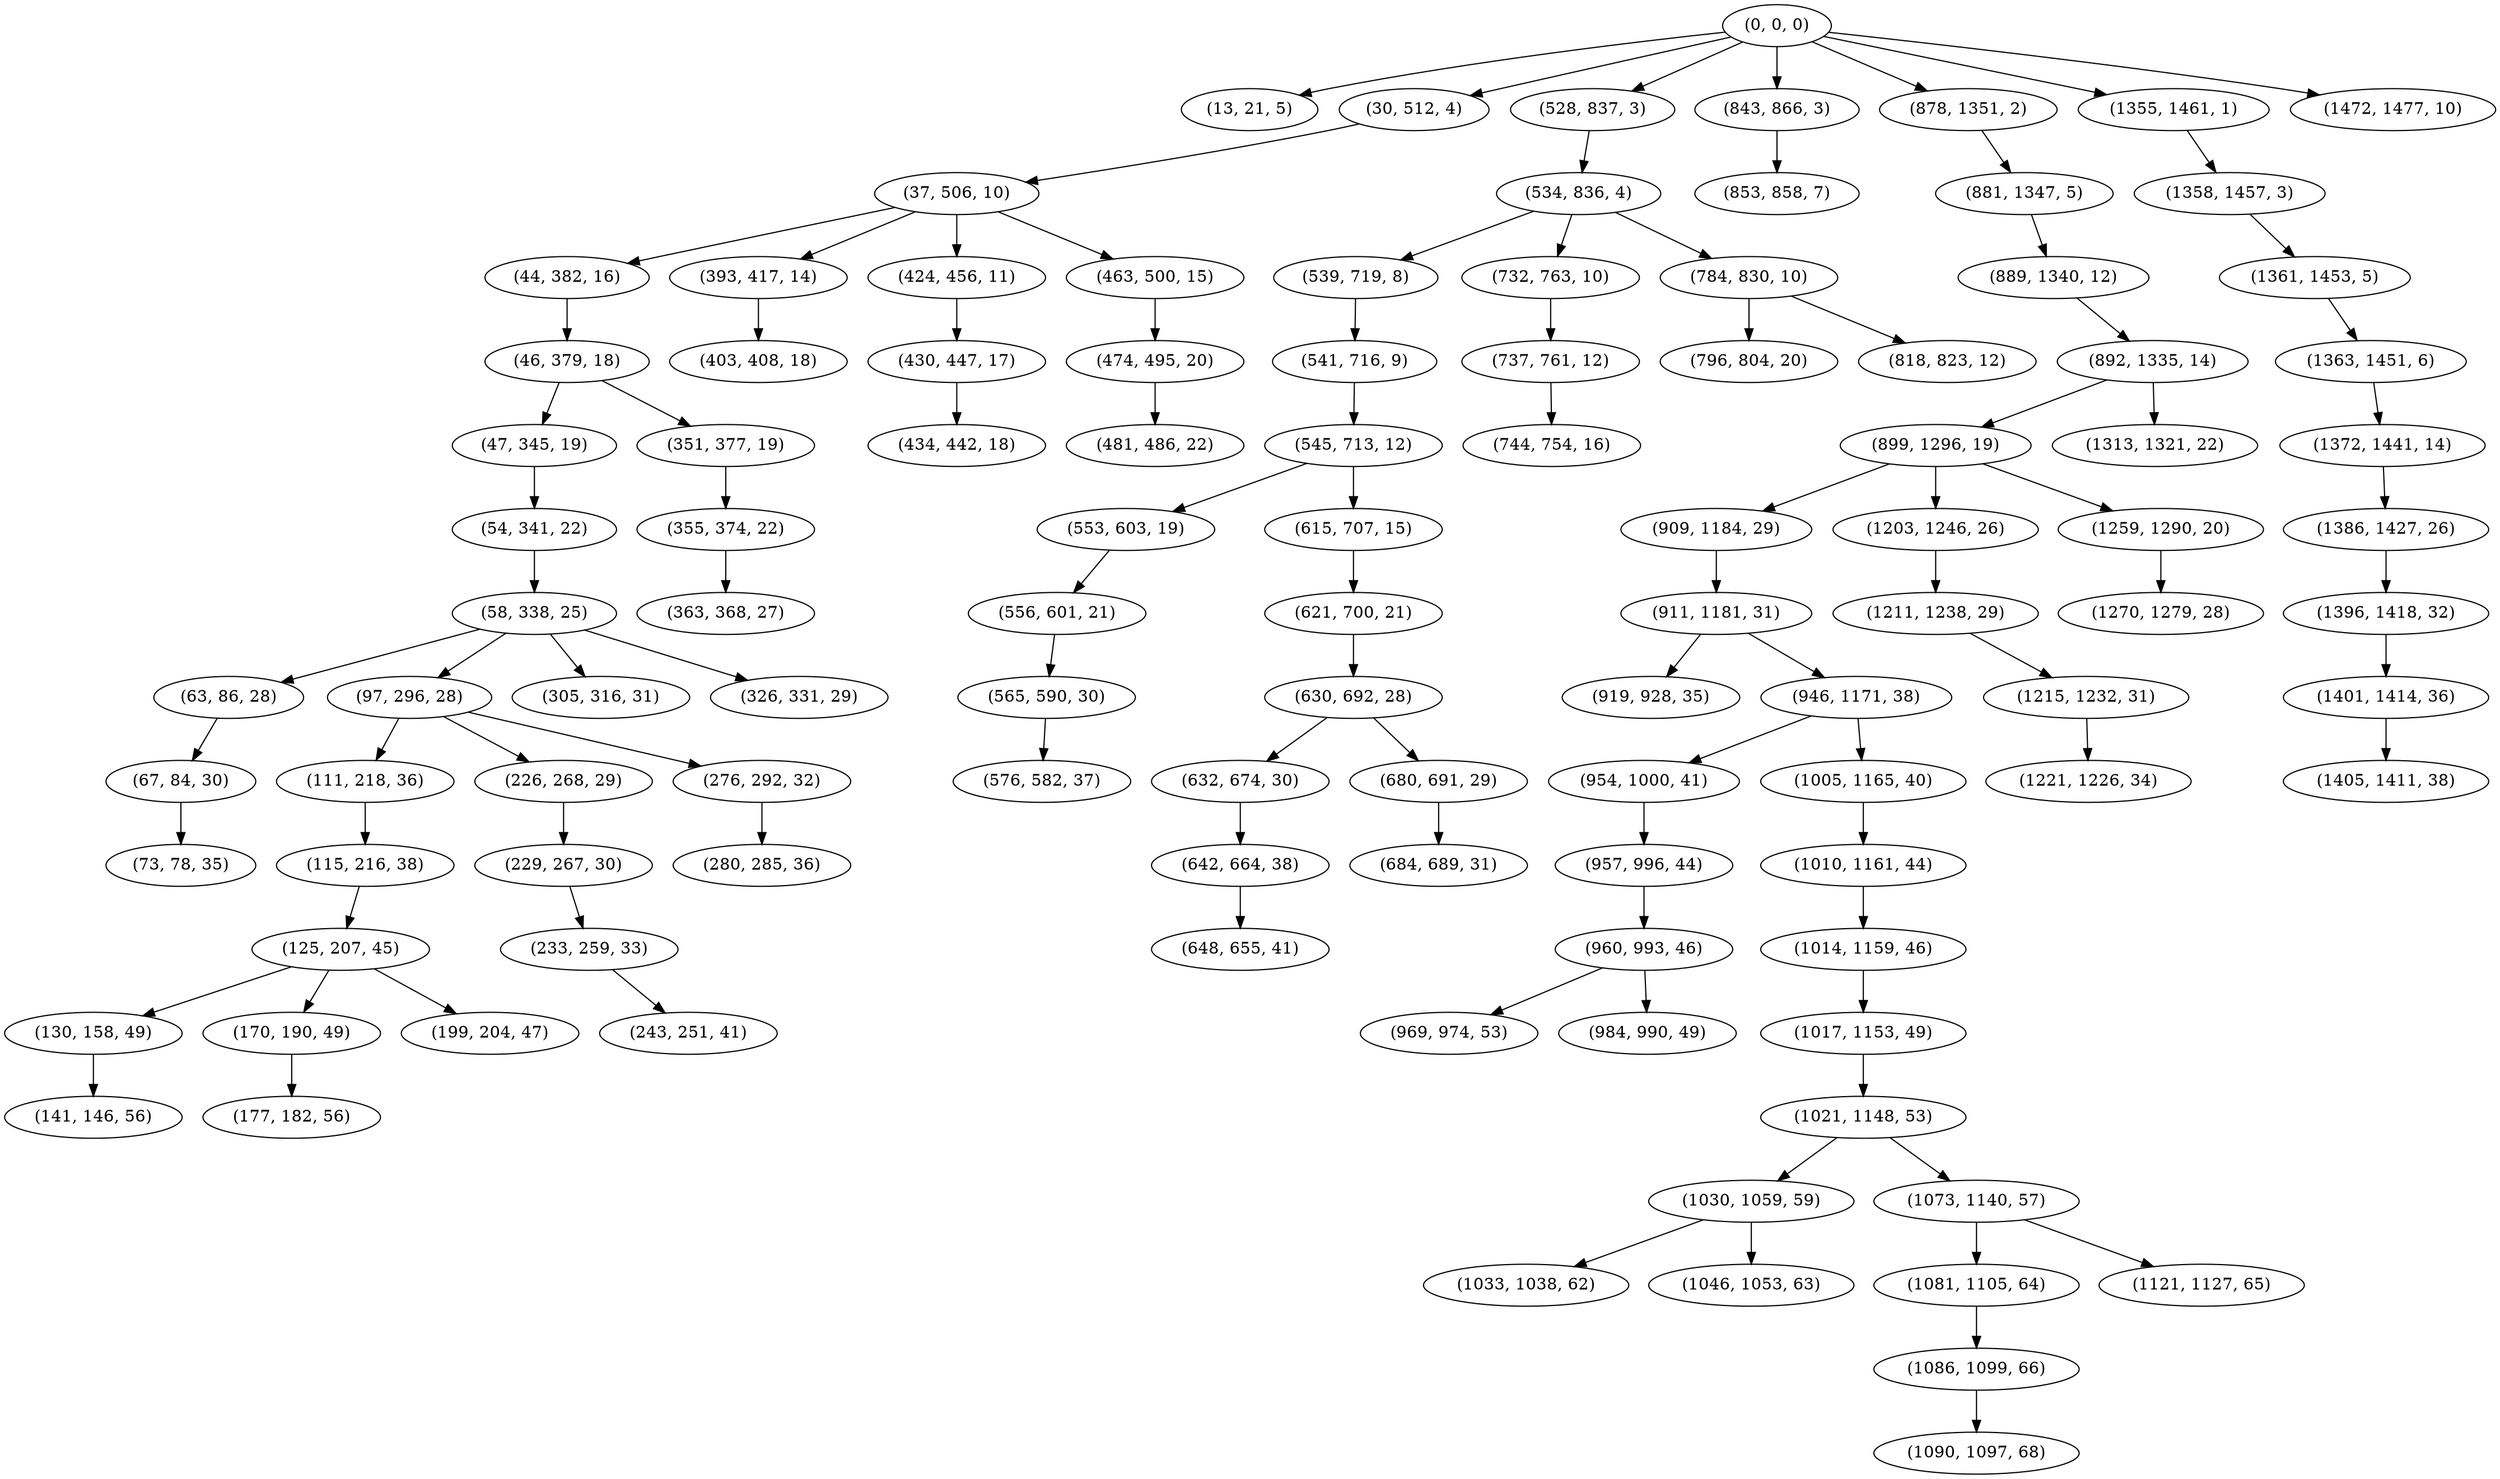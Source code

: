 digraph tree {
    "(0, 0, 0)";
    "(13, 21, 5)";
    "(30, 512, 4)";
    "(37, 506, 10)";
    "(44, 382, 16)";
    "(46, 379, 18)";
    "(47, 345, 19)";
    "(54, 341, 22)";
    "(58, 338, 25)";
    "(63, 86, 28)";
    "(67, 84, 30)";
    "(73, 78, 35)";
    "(97, 296, 28)";
    "(111, 218, 36)";
    "(115, 216, 38)";
    "(125, 207, 45)";
    "(130, 158, 49)";
    "(141, 146, 56)";
    "(170, 190, 49)";
    "(177, 182, 56)";
    "(199, 204, 47)";
    "(226, 268, 29)";
    "(229, 267, 30)";
    "(233, 259, 33)";
    "(243, 251, 41)";
    "(276, 292, 32)";
    "(280, 285, 36)";
    "(305, 316, 31)";
    "(326, 331, 29)";
    "(351, 377, 19)";
    "(355, 374, 22)";
    "(363, 368, 27)";
    "(393, 417, 14)";
    "(403, 408, 18)";
    "(424, 456, 11)";
    "(430, 447, 17)";
    "(434, 442, 18)";
    "(463, 500, 15)";
    "(474, 495, 20)";
    "(481, 486, 22)";
    "(528, 837, 3)";
    "(534, 836, 4)";
    "(539, 719, 8)";
    "(541, 716, 9)";
    "(545, 713, 12)";
    "(553, 603, 19)";
    "(556, 601, 21)";
    "(565, 590, 30)";
    "(576, 582, 37)";
    "(615, 707, 15)";
    "(621, 700, 21)";
    "(630, 692, 28)";
    "(632, 674, 30)";
    "(642, 664, 38)";
    "(648, 655, 41)";
    "(680, 691, 29)";
    "(684, 689, 31)";
    "(732, 763, 10)";
    "(737, 761, 12)";
    "(744, 754, 16)";
    "(784, 830, 10)";
    "(796, 804, 20)";
    "(818, 823, 12)";
    "(843, 866, 3)";
    "(853, 858, 7)";
    "(878, 1351, 2)";
    "(881, 1347, 5)";
    "(889, 1340, 12)";
    "(892, 1335, 14)";
    "(899, 1296, 19)";
    "(909, 1184, 29)";
    "(911, 1181, 31)";
    "(919, 928, 35)";
    "(946, 1171, 38)";
    "(954, 1000, 41)";
    "(957, 996, 44)";
    "(960, 993, 46)";
    "(969, 974, 53)";
    "(984, 990, 49)";
    "(1005, 1165, 40)";
    "(1010, 1161, 44)";
    "(1014, 1159, 46)";
    "(1017, 1153, 49)";
    "(1021, 1148, 53)";
    "(1030, 1059, 59)";
    "(1033, 1038, 62)";
    "(1046, 1053, 63)";
    "(1073, 1140, 57)";
    "(1081, 1105, 64)";
    "(1086, 1099, 66)";
    "(1090, 1097, 68)";
    "(1121, 1127, 65)";
    "(1203, 1246, 26)";
    "(1211, 1238, 29)";
    "(1215, 1232, 31)";
    "(1221, 1226, 34)";
    "(1259, 1290, 20)";
    "(1270, 1279, 28)";
    "(1313, 1321, 22)";
    "(1355, 1461, 1)";
    "(1358, 1457, 3)";
    "(1361, 1453, 5)";
    "(1363, 1451, 6)";
    "(1372, 1441, 14)";
    "(1386, 1427, 26)";
    "(1396, 1418, 32)";
    "(1401, 1414, 36)";
    "(1405, 1411, 38)";
    "(1472, 1477, 10)";
    "(0, 0, 0)" -> "(13, 21, 5)";
    "(0, 0, 0)" -> "(30, 512, 4)";
    "(0, 0, 0)" -> "(528, 837, 3)";
    "(0, 0, 0)" -> "(843, 866, 3)";
    "(0, 0, 0)" -> "(878, 1351, 2)";
    "(0, 0, 0)" -> "(1355, 1461, 1)";
    "(0, 0, 0)" -> "(1472, 1477, 10)";
    "(30, 512, 4)" -> "(37, 506, 10)";
    "(37, 506, 10)" -> "(44, 382, 16)";
    "(37, 506, 10)" -> "(393, 417, 14)";
    "(37, 506, 10)" -> "(424, 456, 11)";
    "(37, 506, 10)" -> "(463, 500, 15)";
    "(44, 382, 16)" -> "(46, 379, 18)";
    "(46, 379, 18)" -> "(47, 345, 19)";
    "(46, 379, 18)" -> "(351, 377, 19)";
    "(47, 345, 19)" -> "(54, 341, 22)";
    "(54, 341, 22)" -> "(58, 338, 25)";
    "(58, 338, 25)" -> "(63, 86, 28)";
    "(58, 338, 25)" -> "(97, 296, 28)";
    "(58, 338, 25)" -> "(305, 316, 31)";
    "(58, 338, 25)" -> "(326, 331, 29)";
    "(63, 86, 28)" -> "(67, 84, 30)";
    "(67, 84, 30)" -> "(73, 78, 35)";
    "(97, 296, 28)" -> "(111, 218, 36)";
    "(97, 296, 28)" -> "(226, 268, 29)";
    "(97, 296, 28)" -> "(276, 292, 32)";
    "(111, 218, 36)" -> "(115, 216, 38)";
    "(115, 216, 38)" -> "(125, 207, 45)";
    "(125, 207, 45)" -> "(130, 158, 49)";
    "(125, 207, 45)" -> "(170, 190, 49)";
    "(125, 207, 45)" -> "(199, 204, 47)";
    "(130, 158, 49)" -> "(141, 146, 56)";
    "(170, 190, 49)" -> "(177, 182, 56)";
    "(226, 268, 29)" -> "(229, 267, 30)";
    "(229, 267, 30)" -> "(233, 259, 33)";
    "(233, 259, 33)" -> "(243, 251, 41)";
    "(276, 292, 32)" -> "(280, 285, 36)";
    "(351, 377, 19)" -> "(355, 374, 22)";
    "(355, 374, 22)" -> "(363, 368, 27)";
    "(393, 417, 14)" -> "(403, 408, 18)";
    "(424, 456, 11)" -> "(430, 447, 17)";
    "(430, 447, 17)" -> "(434, 442, 18)";
    "(463, 500, 15)" -> "(474, 495, 20)";
    "(474, 495, 20)" -> "(481, 486, 22)";
    "(528, 837, 3)" -> "(534, 836, 4)";
    "(534, 836, 4)" -> "(539, 719, 8)";
    "(534, 836, 4)" -> "(732, 763, 10)";
    "(534, 836, 4)" -> "(784, 830, 10)";
    "(539, 719, 8)" -> "(541, 716, 9)";
    "(541, 716, 9)" -> "(545, 713, 12)";
    "(545, 713, 12)" -> "(553, 603, 19)";
    "(545, 713, 12)" -> "(615, 707, 15)";
    "(553, 603, 19)" -> "(556, 601, 21)";
    "(556, 601, 21)" -> "(565, 590, 30)";
    "(565, 590, 30)" -> "(576, 582, 37)";
    "(615, 707, 15)" -> "(621, 700, 21)";
    "(621, 700, 21)" -> "(630, 692, 28)";
    "(630, 692, 28)" -> "(632, 674, 30)";
    "(630, 692, 28)" -> "(680, 691, 29)";
    "(632, 674, 30)" -> "(642, 664, 38)";
    "(642, 664, 38)" -> "(648, 655, 41)";
    "(680, 691, 29)" -> "(684, 689, 31)";
    "(732, 763, 10)" -> "(737, 761, 12)";
    "(737, 761, 12)" -> "(744, 754, 16)";
    "(784, 830, 10)" -> "(796, 804, 20)";
    "(784, 830, 10)" -> "(818, 823, 12)";
    "(843, 866, 3)" -> "(853, 858, 7)";
    "(878, 1351, 2)" -> "(881, 1347, 5)";
    "(881, 1347, 5)" -> "(889, 1340, 12)";
    "(889, 1340, 12)" -> "(892, 1335, 14)";
    "(892, 1335, 14)" -> "(899, 1296, 19)";
    "(892, 1335, 14)" -> "(1313, 1321, 22)";
    "(899, 1296, 19)" -> "(909, 1184, 29)";
    "(899, 1296, 19)" -> "(1203, 1246, 26)";
    "(899, 1296, 19)" -> "(1259, 1290, 20)";
    "(909, 1184, 29)" -> "(911, 1181, 31)";
    "(911, 1181, 31)" -> "(919, 928, 35)";
    "(911, 1181, 31)" -> "(946, 1171, 38)";
    "(946, 1171, 38)" -> "(954, 1000, 41)";
    "(946, 1171, 38)" -> "(1005, 1165, 40)";
    "(954, 1000, 41)" -> "(957, 996, 44)";
    "(957, 996, 44)" -> "(960, 993, 46)";
    "(960, 993, 46)" -> "(969, 974, 53)";
    "(960, 993, 46)" -> "(984, 990, 49)";
    "(1005, 1165, 40)" -> "(1010, 1161, 44)";
    "(1010, 1161, 44)" -> "(1014, 1159, 46)";
    "(1014, 1159, 46)" -> "(1017, 1153, 49)";
    "(1017, 1153, 49)" -> "(1021, 1148, 53)";
    "(1021, 1148, 53)" -> "(1030, 1059, 59)";
    "(1021, 1148, 53)" -> "(1073, 1140, 57)";
    "(1030, 1059, 59)" -> "(1033, 1038, 62)";
    "(1030, 1059, 59)" -> "(1046, 1053, 63)";
    "(1073, 1140, 57)" -> "(1081, 1105, 64)";
    "(1073, 1140, 57)" -> "(1121, 1127, 65)";
    "(1081, 1105, 64)" -> "(1086, 1099, 66)";
    "(1086, 1099, 66)" -> "(1090, 1097, 68)";
    "(1203, 1246, 26)" -> "(1211, 1238, 29)";
    "(1211, 1238, 29)" -> "(1215, 1232, 31)";
    "(1215, 1232, 31)" -> "(1221, 1226, 34)";
    "(1259, 1290, 20)" -> "(1270, 1279, 28)";
    "(1355, 1461, 1)" -> "(1358, 1457, 3)";
    "(1358, 1457, 3)" -> "(1361, 1453, 5)";
    "(1361, 1453, 5)" -> "(1363, 1451, 6)";
    "(1363, 1451, 6)" -> "(1372, 1441, 14)";
    "(1372, 1441, 14)" -> "(1386, 1427, 26)";
    "(1386, 1427, 26)" -> "(1396, 1418, 32)";
    "(1396, 1418, 32)" -> "(1401, 1414, 36)";
    "(1401, 1414, 36)" -> "(1405, 1411, 38)";
}
